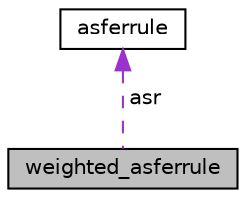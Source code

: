 digraph "weighted_asferrule"
{
 // LATEX_PDF_SIZE
  edge [fontname="Helvetica",fontsize="10",labelfontname="Helvetica",labelfontsize="10"];
  node [fontname="Helvetica",fontsize="10",shape=record];
  Node1 [label="weighted_asferrule",height=0.2,width=0.4,color="black", fillcolor="grey75", style="filled", fontcolor="black",tooltip=" "];
  Node2 -> Node1 [dir="back",color="darkorchid3",fontsize="10",style="dashed",label=" asr" ,fontname="Helvetica"];
  Node2 [label="asferrule",height=0.2,width=0.4,color="black", fillcolor="white", style="filled",URL="$classasferrule.html",tooltip=" "];
}
